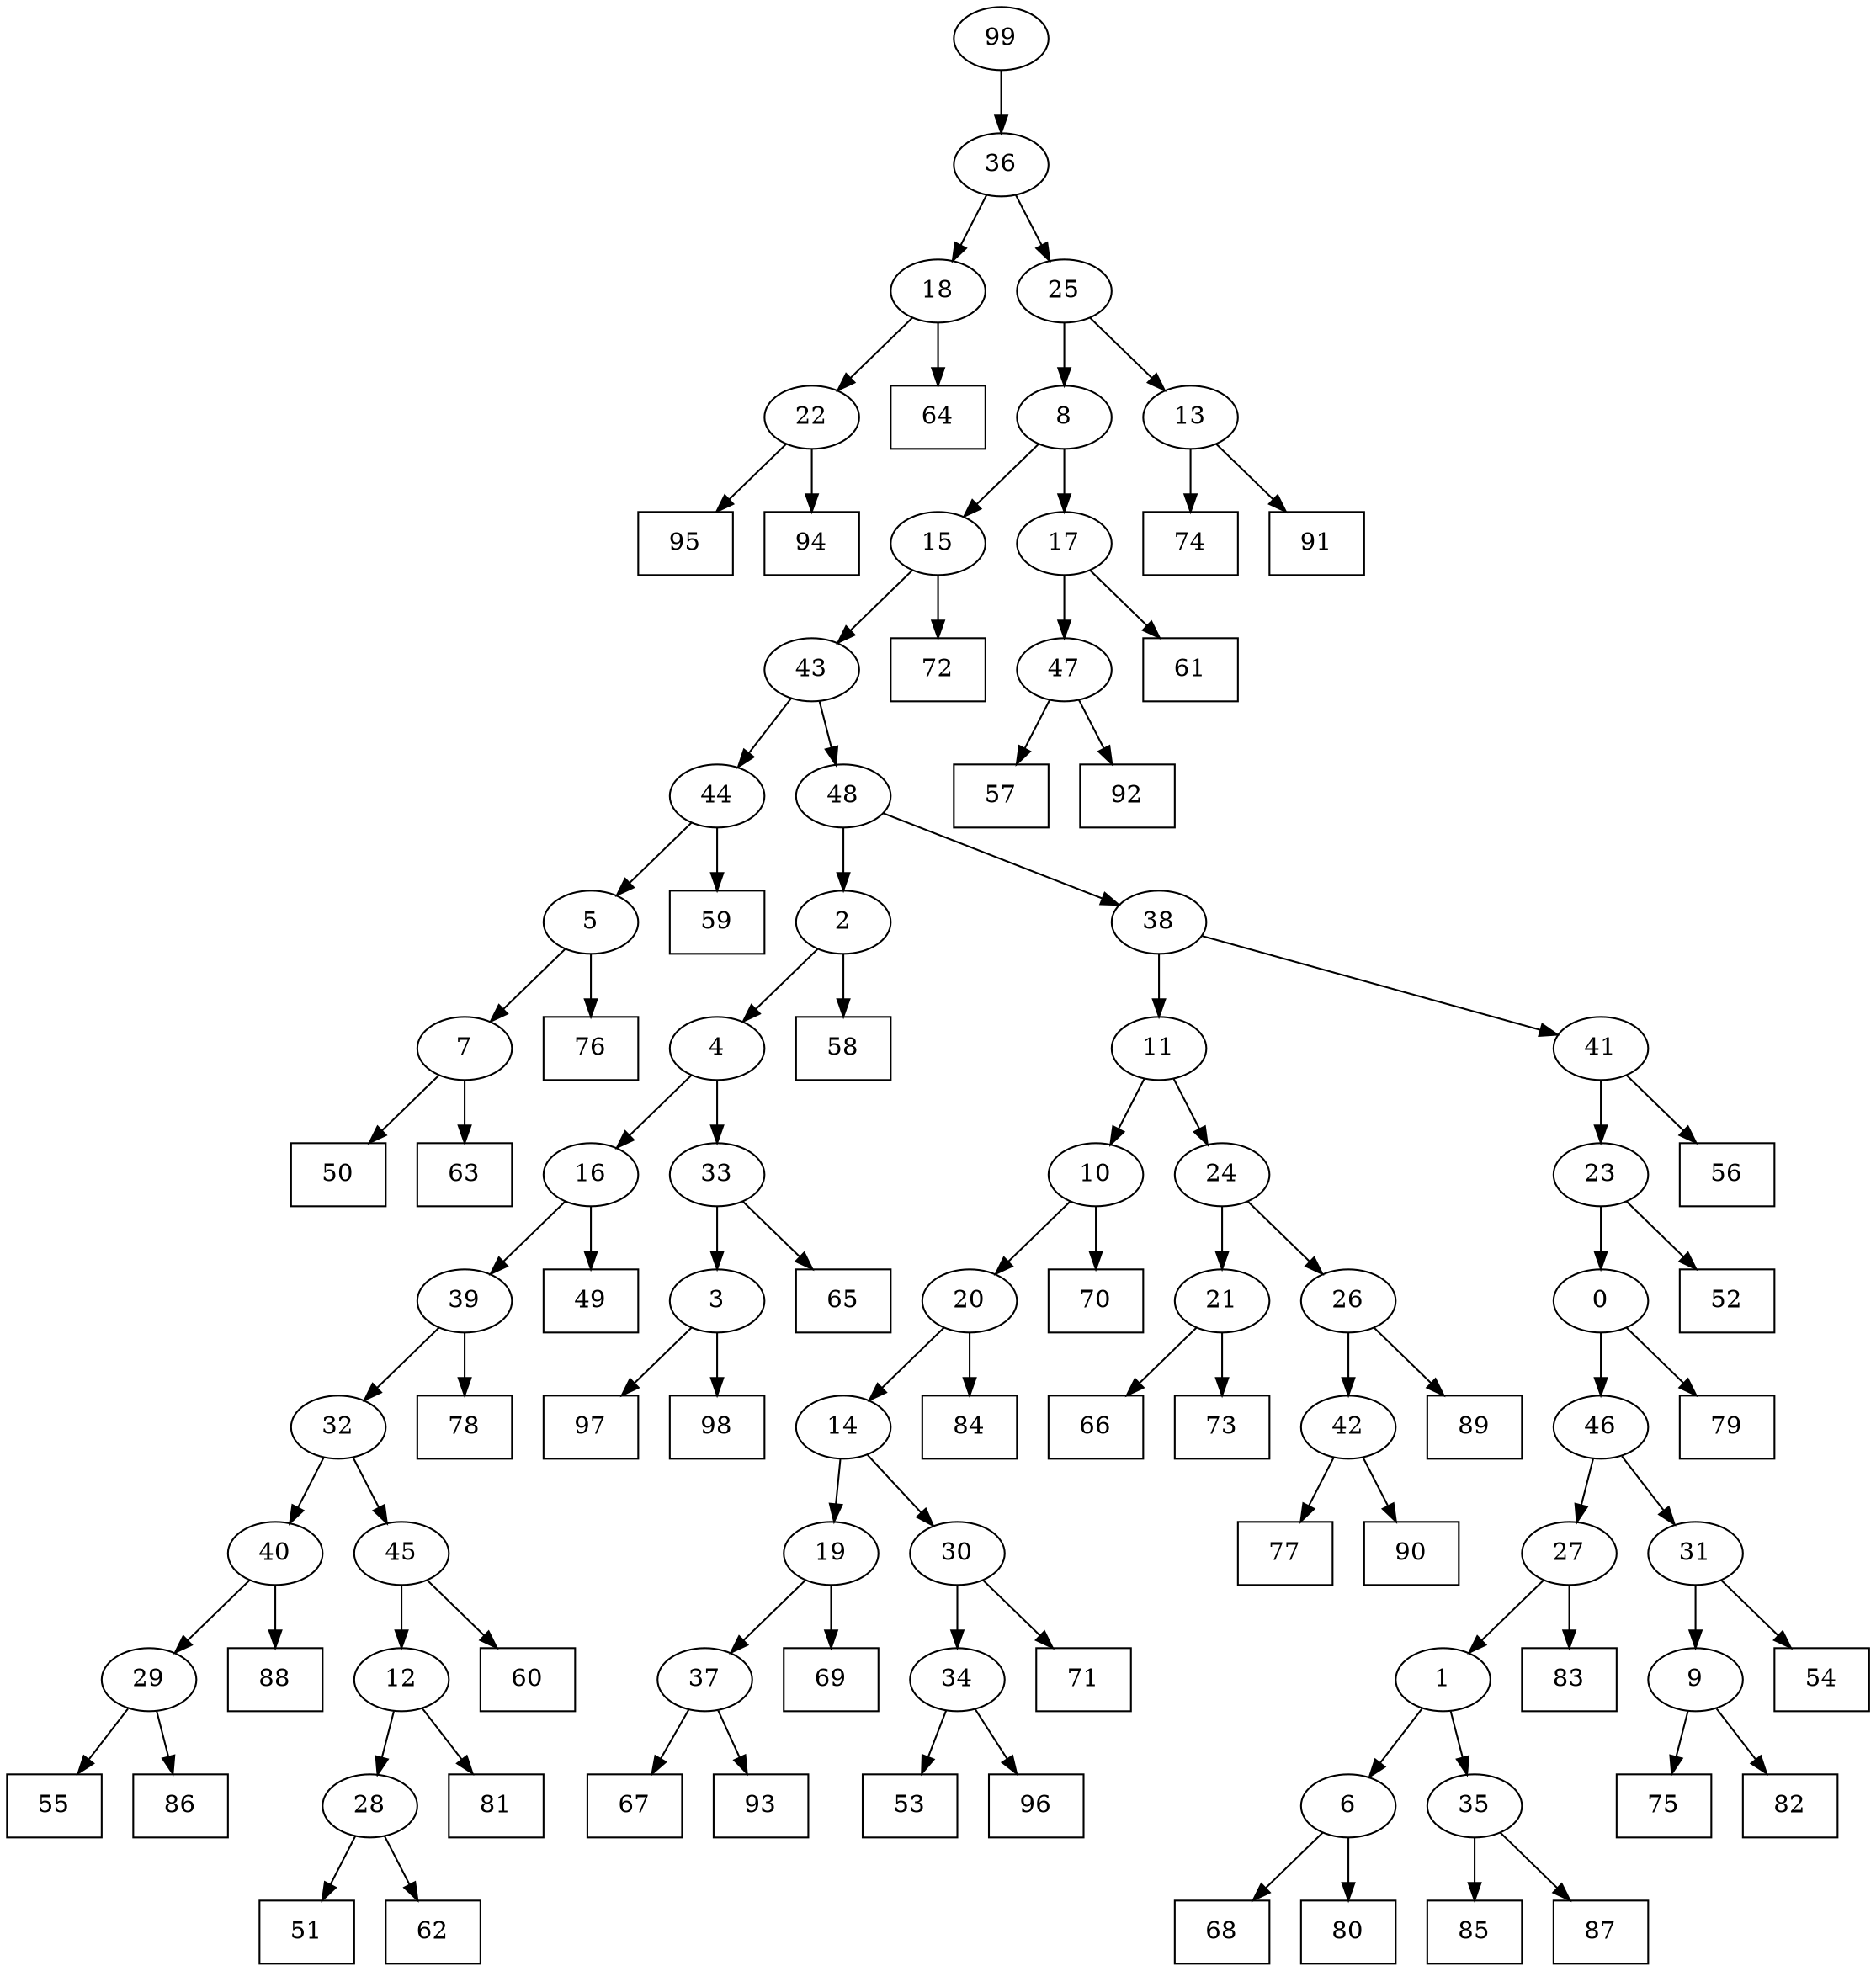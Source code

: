 digraph G {
0[label="0"];
1[label="1"];
2[label="2"];
3[label="3"];
4[label="4"];
5[label="5"];
6[label="6"];
7[label="7"];
8[label="8"];
9[label="9"];
10[label="10"];
11[label="11"];
12[label="12"];
13[label="13"];
14[label="14"];
15[label="15"];
16[label="16"];
17[label="17"];
18[label="18"];
19[label="19"];
20[label="20"];
21[label="21"];
22[label="22"];
23[label="23"];
24[label="24"];
25[label="25"];
26[label="26"];
27[label="27"];
28[label="28"];
29[label="29"];
30[label="30"];
31[label="31"];
32[label="32"];
33[label="33"];
34[label="34"];
35[label="35"];
36[label="36"];
37[label="37"];
38[label="38"];
39[label="39"];
40[label="40"];
41[label="41"];
42[label="42"];
43[label="43"];
44[label="44"];
45[label="45"];
46[label="46"];
47[label="47"];
48[label="48"];
49[shape=box,label="59"];
50[shape=box,label="50"];
51[shape=box,label="49"];
52[shape=box,label="76"];
53[shape=box,label="64"];
54[shape=box,label="54"];
55[shape=box,label="57"];
56[shape=box,label="77"];
57[shape=box,label="56"];
58[shape=box,label="75"];
59[shape=box,label="52"];
60[shape=box,label="61"];
61[shape=box,label="82"];
62[shape=box,label="67"];
63[shape=box,label="51"];
64[shape=box,label="95"];
65[shape=box,label="74"];
66[shape=box,label="62"];
67[shape=box,label="72"];
68[shape=box,label="55"];
69[shape=box,label="81"];
70[shape=box,label="89"];
71[shape=box,label="92"];
72[shape=box,label="97"];
73[shape=box,label="93"];
74[shape=box,label="71"];
75[shape=box,label="68"];
76[shape=box,label="69"];
77[shape=box,label="70"];
78[shape=box,label="85"];
79[shape=box,label="78"];
80[shape=box,label="79"];
81[shape=box,label="63"];
82[shape=box,label="87"];
83[shape=box,label="90"];
84[shape=box,label="66"];
85[shape=box,label="58"];
86[shape=box,label="94"];
87[shape=box,label="80"];
88[shape=box,label="65"];
89[shape=box,label="88"];
90[shape=box,label="60"];
91[shape=box,label="98"];
92[shape=box,label="73"];
93[shape=box,label="86"];
94[shape=box,label="91"];
95[shape=box,label="53"];
96[shape=box,label="84"];
97[shape=box,label="96"];
98[shape=box,label="83"];
99[label="99"];
27->98 ;
34->97 ;
13->65 ;
9->61 ;
5->52 ;
12->69 ;
41->57 ;
8->15 ;
26->70 ;
28->63 ;
36->25 ;
37->62 ;
0->80 ;
37->73 ;
10->77 ;
29->93 ;
42->56 ;
48->38 ;
3->72 ;
3->91 ;
44->5 ;
23->59 ;
43->48 ;
35->78 ;
15->67 ;
39->32 ;
21->92 ;
25->13 ;
38->11 ;
27->1 ;
17->60 ;
15->43 ;
33->88 ;
38->41 ;
33->3 ;
34->95 ;
22->64 ;
16->39 ;
39->79 ;
17->47 ;
47->71 ;
13->94 ;
35->82 ;
19->37 ;
20->96 ;
43->44 ;
2->4 ;
19->76 ;
18->22 ;
99->36 ;
31->9 ;
30->34 ;
1->35 ;
12->28 ;
28->66 ;
30->74 ;
11->24 ;
24->26 ;
31->54 ;
5->7 ;
7->81 ;
7->50 ;
14->19 ;
22->86 ;
40->29 ;
29->68 ;
18->53 ;
1->6 ;
6->75 ;
4->33 ;
11->10 ;
10->20 ;
46->27 ;
6->87 ;
25->8 ;
45->90 ;
21->84 ;
9->58 ;
2->85 ;
48->2 ;
20->14 ;
14->30 ;
44->49 ;
40->89 ;
32->40 ;
26->42 ;
42->83 ;
24->21 ;
32->45 ;
45->12 ;
47->55 ;
4->16 ;
16->51 ;
8->17 ;
41->23 ;
23->0 ;
36->18 ;
0->46 ;
46->31 ;
}
